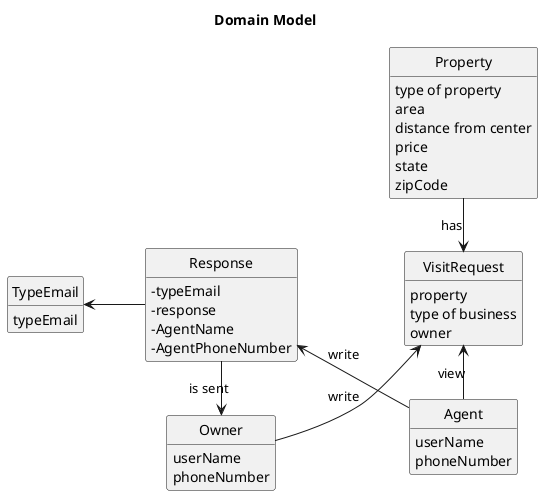 @startuml
skinparam monochrome true
skinparam packageStyle rectangle
skinparam shadowing false

left to right direction

skinparam classAttributeIconSize 0

hide circle
hide methods

title Domain Model


class Agent{
    userName
    phoneNumber
}

class Property{
       type of property
       area
       distance from center
       price
       state
       zipCode
}


class VisitRequest{
    property
    type of business
    owner
}

class Owner{
    userName
    phoneNumber
}

class Response {
    -typeEmail
    -response
    -AgentName
    -AgentPhoneNumber
}

class TypeEmail{
    typeEmail
}

Agent -l-> VisitRequest :  view
Agent -> Response : write
Response -> Owner : is sent
Response -u-> TypeEmail
Property -> VisitRequest : has
Owner -d-> VisitRequest : write
@enduml